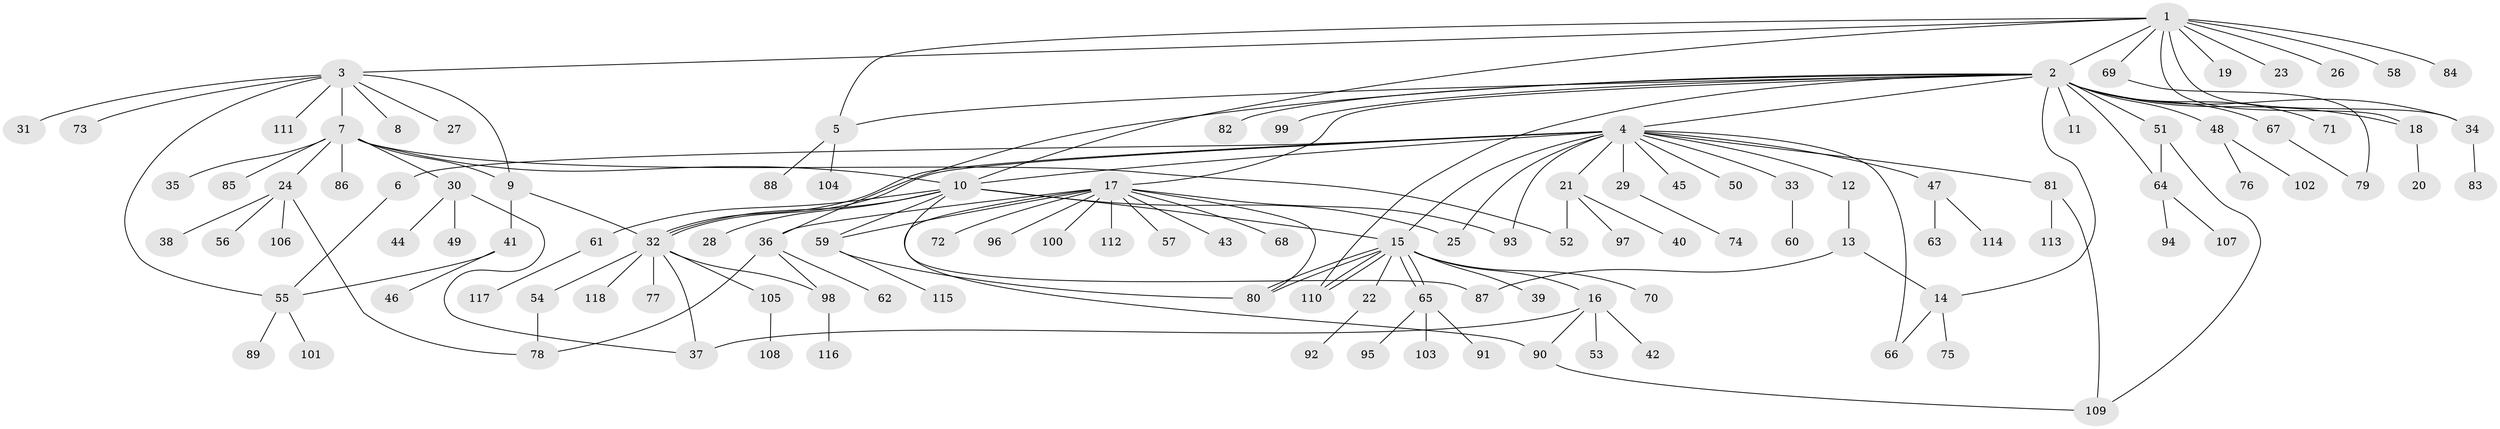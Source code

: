 // Generated by graph-tools (version 1.1) at 2025/49/03/09/25 03:49:59]
// undirected, 118 vertices, 153 edges
graph export_dot {
graph [start="1"]
  node [color=gray90,style=filled];
  1;
  2;
  3;
  4;
  5;
  6;
  7;
  8;
  9;
  10;
  11;
  12;
  13;
  14;
  15;
  16;
  17;
  18;
  19;
  20;
  21;
  22;
  23;
  24;
  25;
  26;
  27;
  28;
  29;
  30;
  31;
  32;
  33;
  34;
  35;
  36;
  37;
  38;
  39;
  40;
  41;
  42;
  43;
  44;
  45;
  46;
  47;
  48;
  49;
  50;
  51;
  52;
  53;
  54;
  55;
  56;
  57;
  58;
  59;
  60;
  61;
  62;
  63;
  64;
  65;
  66;
  67;
  68;
  69;
  70;
  71;
  72;
  73;
  74;
  75;
  76;
  77;
  78;
  79;
  80;
  81;
  82;
  83;
  84;
  85;
  86;
  87;
  88;
  89;
  90;
  91;
  92;
  93;
  94;
  95;
  96;
  97;
  98;
  99;
  100;
  101;
  102;
  103;
  104;
  105;
  106;
  107;
  108;
  109;
  110;
  111;
  112;
  113;
  114;
  115;
  116;
  117;
  118;
  1 -- 2;
  1 -- 3;
  1 -- 5;
  1 -- 10;
  1 -- 18;
  1 -- 19;
  1 -- 23;
  1 -- 26;
  1 -- 34;
  1 -- 58;
  1 -- 69;
  1 -- 84;
  2 -- 4;
  2 -- 5;
  2 -- 11;
  2 -- 14;
  2 -- 17;
  2 -- 18;
  2 -- 34;
  2 -- 36;
  2 -- 48;
  2 -- 51;
  2 -- 64;
  2 -- 67;
  2 -- 71;
  2 -- 82;
  2 -- 99;
  2 -- 110;
  3 -- 7;
  3 -- 8;
  3 -- 9;
  3 -- 27;
  3 -- 31;
  3 -- 55;
  3 -- 73;
  3 -- 111;
  4 -- 6;
  4 -- 10;
  4 -- 12;
  4 -- 15;
  4 -- 21;
  4 -- 25;
  4 -- 29;
  4 -- 32;
  4 -- 32;
  4 -- 33;
  4 -- 45;
  4 -- 47;
  4 -- 50;
  4 -- 66;
  4 -- 81;
  4 -- 93;
  5 -- 88;
  5 -- 104;
  6 -- 55;
  7 -- 9;
  7 -- 10;
  7 -- 24;
  7 -- 30;
  7 -- 35;
  7 -- 52;
  7 -- 85;
  7 -- 86;
  9 -- 32;
  9 -- 41;
  10 -- 15;
  10 -- 25;
  10 -- 28;
  10 -- 32;
  10 -- 59;
  10 -- 61;
  10 -- 87;
  12 -- 13;
  13 -- 14;
  13 -- 87;
  14 -- 66;
  14 -- 75;
  15 -- 16;
  15 -- 22;
  15 -- 39;
  15 -- 65;
  15 -- 65;
  15 -- 70;
  15 -- 80;
  15 -- 80;
  15 -- 110;
  15 -- 110;
  16 -- 37;
  16 -- 42;
  16 -- 53;
  16 -- 90;
  17 -- 36;
  17 -- 43;
  17 -- 57;
  17 -- 59;
  17 -- 68;
  17 -- 72;
  17 -- 80;
  17 -- 90;
  17 -- 93;
  17 -- 96;
  17 -- 100;
  17 -- 112;
  18 -- 20;
  21 -- 40;
  21 -- 52;
  21 -- 97;
  22 -- 92;
  24 -- 38;
  24 -- 56;
  24 -- 78;
  24 -- 106;
  29 -- 74;
  30 -- 37;
  30 -- 44;
  30 -- 49;
  32 -- 37;
  32 -- 54;
  32 -- 77;
  32 -- 98;
  32 -- 105;
  32 -- 118;
  33 -- 60;
  34 -- 83;
  36 -- 62;
  36 -- 78;
  36 -- 98;
  41 -- 46;
  41 -- 55;
  47 -- 63;
  47 -- 114;
  48 -- 76;
  48 -- 102;
  51 -- 64;
  51 -- 109;
  54 -- 78;
  55 -- 89;
  55 -- 101;
  59 -- 80;
  59 -- 115;
  61 -- 117;
  64 -- 94;
  64 -- 107;
  65 -- 91;
  65 -- 95;
  65 -- 103;
  67 -- 79;
  69 -- 79;
  81 -- 109;
  81 -- 113;
  90 -- 109;
  98 -- 116;
  105 -- 108;
}
